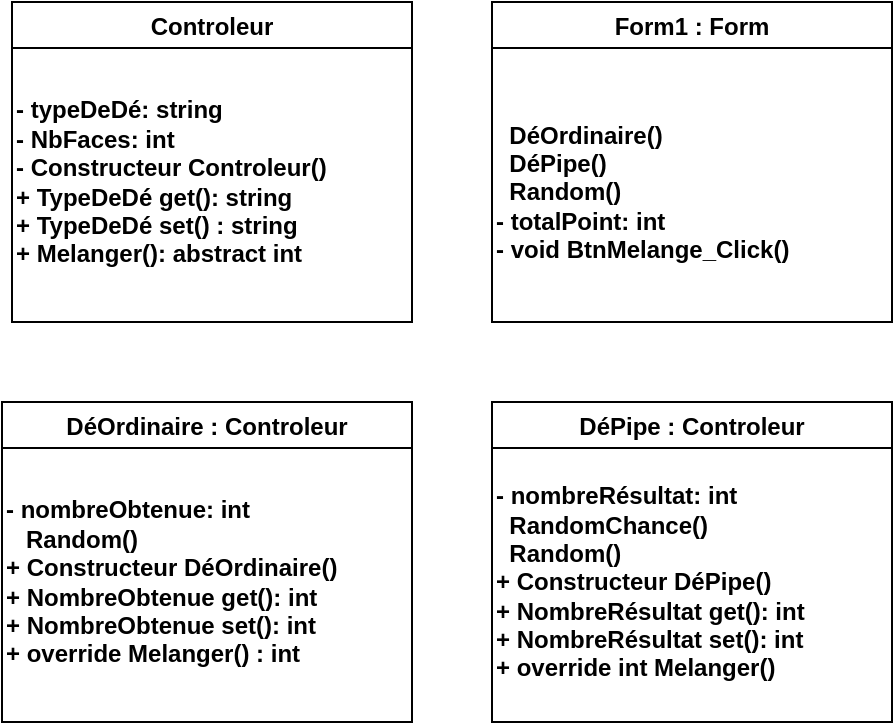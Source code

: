 <mxfile version="20.2.3" type="device"><diagram id="AIST4E4KaazTjt48NxNP" name="Page-1"><mxGraphModel dx="1038" dy="641" grid="1" gridSize="10" guides="1" tooltips="1" connect="1" arrows="1" fold="1" page="1" pageScale="1" pageWidth="827" pageHeight="1169" math="0" shadow="0"><root><mxCell id="0"/><mxCell id="1" parent="0"/><mxCell id="I9q2jHZhpAhIAYUfJqGf-1" value="Controleur" style="swimlane;" vertex="1" parent="1"><mxGeometry x="40" y="40" width="200" height="160" as="geometry"/></mxCell><mxCell id="I9q2jHZhpAhIAYUfJqGf-6" value="&lt;div&gt;&lt;b&gt;- typeDeDé: string&lt;/b&gt;&lt;/div&gt;&lt;div&gt;&lt;b&gt;- NbFaces: int&lt;/b&gt;&lt;/div&gt;&lt;div&gt;&lt;span style=&quot;background-color: initial;&quot;&gt;&lt;b&gt;- Constructeur Controleur()&lt;/b&gt;&lt;/span&gt;&lt;/div&gt;&lt;div&gt;&lt;b&gt;+ TypeDeDé get(): string&lt;/b&gt;&lt;/div&gt;&lt;div&gt;&lt;b&gt;+ TypeDeDé set() : string&lt;/b&gt;&lt;/div&gt;&lt;div&gt;&lt;b&gt;+ Melanger(): abstract int&lt;/b&gt;&lt;/div&gt;" style="text;html=1;strokeColor=none;fillColor=none;align=left;verticalAlign=middle;whiteSpace=wrap;rounded=0;" vertex="1" parent="I9q2jHZhpAhIAYUfJqGf-1"><mxGeometry y="20" width="200" height="140" as="geometry"/></mxCell><mxCell id="I9q2jHZhpAhIAYUfJqGf-2" value="DéPipe : Controleur" style="swimlane;" vertex="1" parent="1"><mxGeometry x="280" y="240" width="200" height="160" as="geometry"/></mxCell><mxCell id="I9q2jHZhpAhIAYUfJqGf-12" value="&lt;div&gt;&lt;b&gt;- nombreRésultat: int&lt;/b&gt;&lt;/div&gt;&lt;div&gt;&lt;b&gt;&amp;nbsp; RandomChance()&lt;/b&gt;&lt;/div&gt;&lt;div&gt;&lt;b&gt;&amp;nbsp; Random()&lt;/b&gt;&lt;/div&gt;&lt;div&gt;&lt;b&gt;+ Constructeur DéPipe()&lt;/b&gt;&lt;/div&gt;&lt;div&gt;&lt;b&gt;&lt;span style=&quot;background-color: initial;&quot;&gt;+ NombreRésultat get(): int&lt;/span&gt;&lt;br&gt;&lt;/b&gt;&lt;/div&gt;&lt;div&gt;&lt;b&gt;+ NombreRésultat set(): int&lt;span style=&quot;background-color: initial;&quot;&gt;&lt;br&gt;&lt;/span&gt;&lt;/b&gt;&lt;/div&gt;&lt;div&gt;&lt;b&gt;+ override int Melanger()&lt;/b&gt;&lt;/div&gt;" style="text;html=1;strokeColor=none;fillColor=none;align=left;verticalAlign=middle;whiteSpace=wrap;rounded=0;" vertex="1" parent="I9q2jHZhpAhIAYUfJqGf-2"><mxGeometry y="20" width="200" height="140" as="geometry"/></mxCell><mxCell id="I9q2jHZhpAhIAYUfJqGf-3" value="Form1 : Form" style="swimlane;" vertex="1" parent="1"><mxGeometry x="280" y="40" width="200" height="160" as="geometry"/></mxCell><mxCell id="I9q2jHZhpAhIAYUfJqGf-13" value="&lt;div&gt;&lt;b&gt;&amp;nbsp; DéOrdinaire()&lt;/b&gt;&lt;/div&gt;&lt;div&gt;&lt;b&gt;&amp;nbsp; DéPipe()&lt;/b&gt;&lt;/div&gt;&lt;div&gt;&lt;b&gt;&amp;nbsp; Random()&lt;/b&gt;&lt;/div&gt;&lt;div&gt;&lt;b&gt;- totalPoint: int&lt;/b&gt;&lt;/div&gt;&lt;div&gt;&lt;span style=&quot;background-color: initial;&quot;&gt;&lt;b&gt;- void BtnMelange_Click()&lt;/b&gt;&lt;/span&gt;&lt;span style=&quot;background-color: initial;&quot;&gt;&amp;nbsp; &amp;nbsp; &amp;nbsp; &amp;nbsp; &amp;nbsp; &amp;nbsp;&lt;/span&gt;&lt;/div&gt;" style="text;html=1;strokeColor=none;fillColor=none;align=left;verticalAlign=middle;whiteSpace=wrap;rounded=0;" vertex="1" parent="I9q2jHZhpAhIAYUfJqGf-3"><mxGeometry y="30" width="200" height="130" as="geometry"/></mxCell><mxCell id="I9q2jHZhpAhIAYUfJqGf-4" value="DéOrdinaire : Controleur" style="swimlane;startSize=23;" vertex="1" parent="1"><mxGeometry x="35" y="240" width="205" height="160" as="geometry"/></mxCell><mxCell id="I9q2jHZhpAhIAYUfJqGf-10" value="&lt;div style=&quot;&quot;&gt;&lt;b&gt;- nombreObtenue: int&lt;/b&gt;&lt;/div&gt;&lt;div style=&quot;&quot;&gt;&lt;b&gt;&amp;nbsp; &amp;nbsp;Random()&lt;/b&gt;&lt;/div&gt;&lt;div style=&quot;&quot;&gt;&lt;b style=&quot;background-color: initial;&quot;&gt;+ Constructeur DéOrdinaire()&lt;/b&gt;&lt;/div&gt;&lt;div style=&quot;&quot;&gt;&lt;b style=&quot;background-color: initial;&quot;&gt;+ NombreObtenue get(): int&lt;/b&gt;&lt;/div&gt;&lt;b style=&quot;background-color: initial;&quot;&gt;+ NombreObtenue set(): int&lt;br&gt;&lt;/b&gt;&lt;div style=&quot;&quot;&gt;&lt;b&gt;+ override Melanger() : int&lt;/b&gt;&lt;/div&gt;" style="text;html=1;strokeColor=none;fillColor=none;align=left;verticalAlign=middle;whiteSpace=wrap;rounded=0;" vertex="1" parent="I9q2jHZhpAhIAYUfJqGf-4"><mxGeometry y="20" width="200" height="140" as="geometry"/></mxCell></root></mxGraphModel></diagram></mxfile>